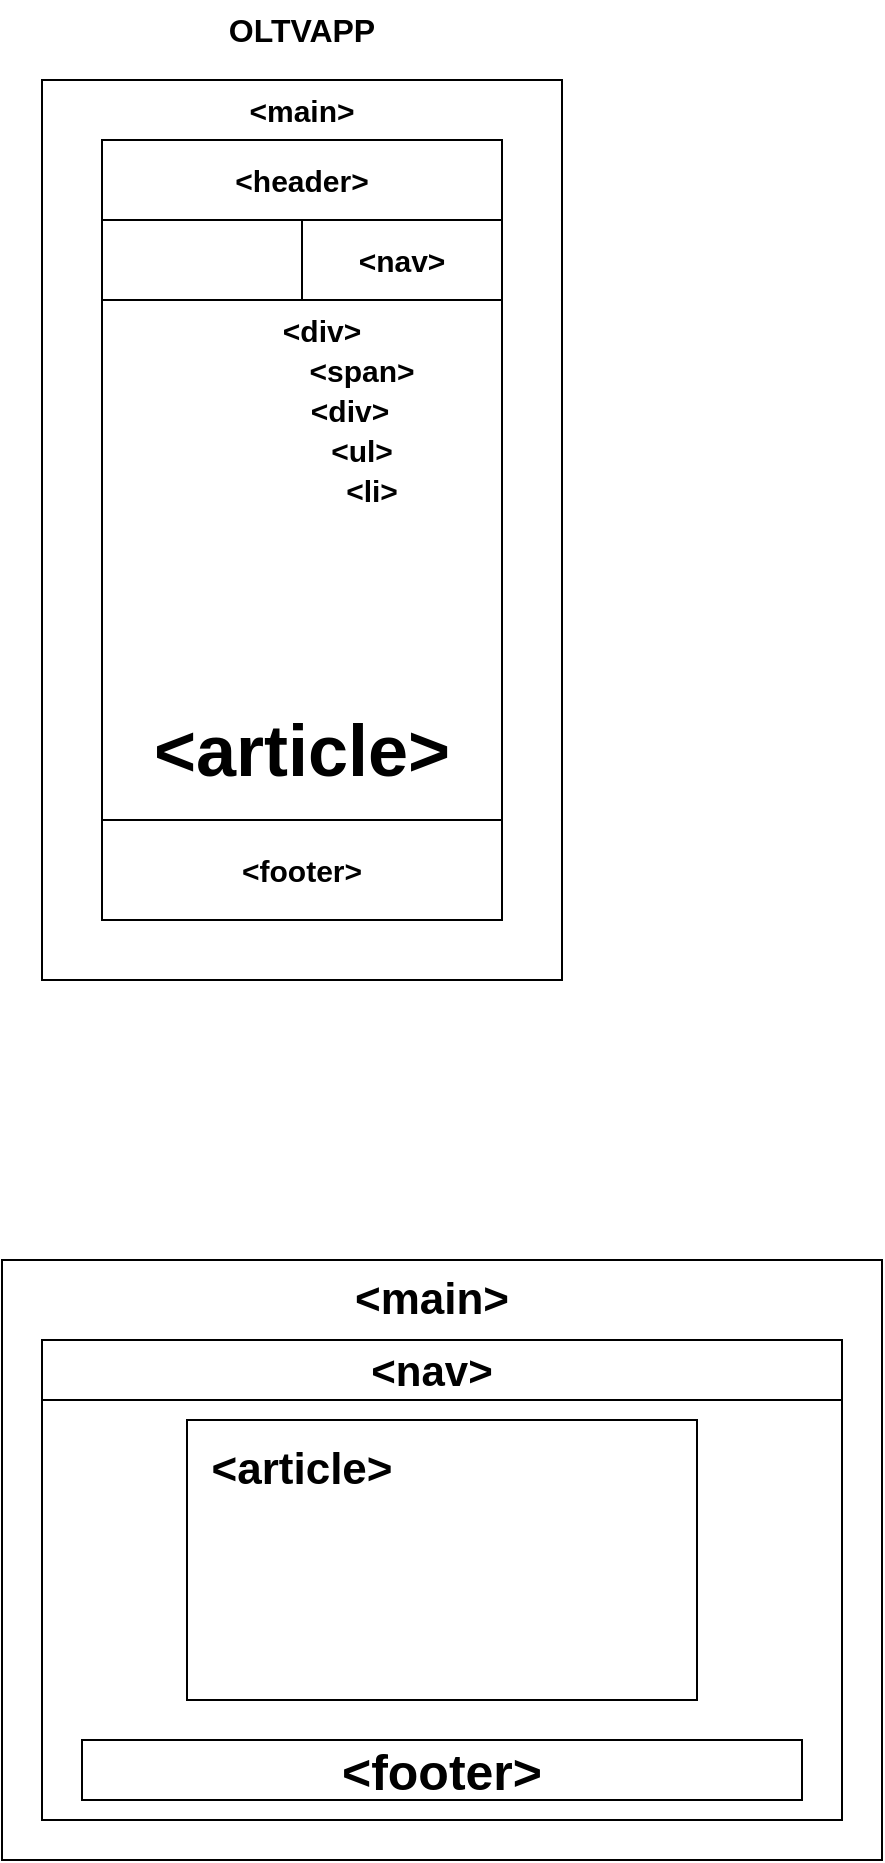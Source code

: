 <mxfile version="21.7.5" type="device">
  <diagram name="1 oldal" id="FoHJtfpk4mD4vQdHSntj">
    <mxGraphModel dx="1050" dy="542" grid="1" gridSize="10" guides="1" tooltips="1" connect="1" arrows="1" fold="1" page="1" pageScale="1" pageWidth="827" pageHeight="1169" math="0" shadow="0">
      <root>
        <mxCell id="0" />
        <mxCell id="1" parent="0" />
        <mxCell id="K2ize6QH4zS8st8_mUGp-2" value="" style="rounded=0;whiteSpace=wrap;html=1;direction=south;" parent="1" vertex="1">
          <mxGeometry x="260" y="70" width="260" height="450" as="geometry" />
        </mxCell>
        <mxCell id="K2ize6QH4zS8st8_mUGp-3" value="" style="rounded=0;whiteSpace=wrap;html=1;direction=south;fontSize=15;" parent="1" vertex="1">
          <mxGeometry x="290" y="100" width="200" height="390" as="geometry" />
        </mxCell>
        <mxCell id="K2ize6QH4zS8st8_mUGp-4" value="&amp;lt;main&amp;gt;" style="text;html=1;strokeColor=none;fillColor=none;align=center;verticalAlign=middle;whiteSpace=wrap;rounded=0;fontSize=15;fontStyle=1" parent="1" vertex="1">
          <mxGeometry x="360" y="70" width="60" height="30" as="geometry" />
        </mxCell>
        <mxCell id="K2ize6QH4zS8st8_mUGp-5" value="&amp;lt;header&amp;gt;" style="rounded=0;whiteSpace=wrap;html=1;fontSize=15;fontStyle=1" parent="1" vertex="1">
          <mxGeometry x="290" y="100" width="200" height="40" as="geometry" />
        </mxCell>
        <mxCell id="K2ize6QH4zS8st8_mUGp-6" value="&amp;lt;nav&amp;gt;" style="rounded=0;whiteSpace=wrap;html=1;fontSize=15;fontStyle=1" parent="1" vertex="1">
          <mxGeometry x="390" y="140" width="100" height="40" as="geometry" />
        </mxCell>
        <mxCell id="K2ize6QH4zS8st8_mUGp-7" value="" style="rounded=0;whiteSpace=wrap;html=1;fontSize=28;fontStyle=1" parent="1" vertex="1">
          <mxGeometry x="290" y="180" width="200" height="260" as="geometry" />
        </mxCell>
        <mxCell id="K2ize6QH4zS8st8_mUGp-8" value="&amp;lt;footer&amp;gt;" style="text;html=1;strokeColor=none;fillColor=none;align=center;verticalAlign=middle;whiteSpace=wrap;rounded=0;fontSize=15;fontStyle=1" parent="1" vertex="1">
          <mxGeometry x="360" y="450" width="60" height="30" as="geometry" />
        </mxCell>
        <mxCell id="K2ize6QH4zS8st8_mUGp-9" value="OLTVAPP" style="text;html=1;strokeColor=none;fillColor=none;align=center;verticalAlign=middle;whiteSpace=wrap;rounded=0;fontSize=16;fontStyle=1" parent="1" vertex="1">
          <mxGeometry x="320" y="30" width="140" height="30" as="geometry" />
        </mxCell>
        <mxCell id="K2ize6QH4zS8st8_mUGp-10" value="&amp;lt;div&amp;gt;" style="text;html=1;strokeColor=none;fillColor=none;align=center;verticalAlign=middle;whiteSpace=wrap;rounded=0;fontSize=15;fontStyle=1" parent="1" vertex="1">
          <mxGeometry x="370" y="180" width="60" height="30" as="geometry" />
        </mxCell>
        <mxCell id="K2ize6QH4zS8st8_mUGp-11" value="&amp;lt;span&amp;gt;" style="text;html=1;strokeColor=none;fillColor=none;align=center;verticalAlign=middle;whiteSpace=wrap;rounded=0;fontSize=15;fontStyle=1" parent="1" vertex="1">
          <mxGeometry x="395" y="200" width="50" height="30" as="geometry" />
        </mxCell>
        <mxCell id="K2ize6QH4zS8st8_mUGp-13" value="&amp;lt;div&amp;gt;" style="text;html=1;strokeColor=none;fillColor=none;align=center;verticalAlign=middle;whiteSpace=wrap;rounded=0;fontSize=15;fontStyle=1" parent="1" vertex="1">
          <mxGeometry x="384" y="220" width="60" height="30" as="geometry" />
        </mxCell>
        <mxCell id="K2ize6QH4zS8st8_mUGp-14" value="&amp;lt;ul&amp;gt;" style="text;html=1;strokeColor=none;fillColor=none;align=center;verticalAlign=middle;whiteSpace=wrap;rounded=0;fontSize=15;fontStyle=1" parent="1" vertex="1">
          <mxGeometry x="390" y="240" width="60" height="30" as="geometry" />
        </mxCell>
        <mxCell id="K2ize6QH4zS8st8_mUGp-15" value="&amp;lt;li&amp;gt;" style="text;html=1;strokeColor=none;fillColor=none;align=center;verticalAlign=middle;whiteSpace=wrap;rounded=0;fontSize=15;fontStyle=1" parent="1" vertex="1">
          <mxGeometry x="395" y="260" width="60" height="30" as="geometry" />
        </mxCell>
        <mxCell id="K2ize6QH4zS8st8_mUGp-16" value="&amp;lt;article&amp;gt;" style="text;html=1;strokeColor=none;fillColor=none;align=center;verticalAlign=middle;whiteSpace=wrap;rounded=0;fontSize=36;fontStyle=1" parent="1" vertex="1">
          <mxGeometry x="290" y="380" width="200" height="50" as="geometry" />
        </mxCell>
        <mxCell id="jU3jEppZw86cVo2aGZwy-1" value="" style="rounded=0;whiteSpace=wrap;html=1;" vertex="1" parent="1">
          <mxGeometry x="240" y="660" width="440" height="300" as="geometry" />
        </mxCell>
        <mxCell id="jU3jEppZw86cVo2aGZwy-2" value="" style="rounded=0;whiteSpace=wrap;html=1;" vertex="1" parent="1">
          <mxGeometry x="260" y="700" width="400" height="240" as="geometry" />
        </mxCell>
        <mxCell id="jU3jEppZw86cVo2aGZwy-3" value="&amp;lt;main&amp;gt;" style="text;html=1;strokeColor=none;fillColor=none;align=center;verticalAlign=middle;whiteSpace=wrap;rounded=0;fontSize=22;fontStyle=1" vertex="1" parent="1">
          <mxGeometry x="420" y="660" width="70" height="40" as="geometry" />
        </mxCell>
        <mxCell id="jU3jEppZw86cVo2aGZwy-4" value="" style="rounded=0;whiteSpace=wrap;html=1;" vertex="1" parent="1">
          <mxGeometry x="260" y="700" width="400" height="30" as="geometry" />
        </mxCell>
        <mxCell id="jU3jEppZw86cVo2aGZwy-5" value="&amp;lt;nav&amp;gt;" style="text;html=1;strokeColor=none;fillColor=none;align=center;verticalAlign=middle;whiteSpace=wrap;rounded=0;fontSize=21;fontStyle=1" vertex="1" parent="1">
          <mxGeometry x="425" y="700" width="60" height="30" as="geometry" />
        </mxCell>
        <mxCell id="jU3jEppZw86cVo2aGZwy-6" value="" style="rounded=0;whiteSpace=wrap;html=1;" vertex="1" parent="1">
          <mxGeometry x="332.5" y="740" width="255" height="140" as="geometry" />
        </mxCell>
        <mxCell id="jU3jEppZw86cVo2aGZwy-7" value="&amp;lt;article&amp;gt;" style="text;html=1;strokeColor=none;fillColor=none;align=center;verticalAlign=middle;whiteSpace=wrap;rounded=0;fontSize=22;fontStyle=1" vertex="1" parent="1">
          <mxGeometry x="360" y="750" width="60" height="30" as="geometry" />
        </mxCell>
        <mxCell id="jU3jEppZw86cVo2aGZwy-8" value="&amp;lt;footer&amp;gt;" style="rounded=0;whiteSpace=wrap;html=1;fontSize=25;fontStyle=1" vertex="1" parent="1">
          <mxGeometry x="280" y="900" width="360" height="30" as="geometry" />
        </mxCell>
      </root>
    </mxGraphModel>
  </diagram>
</mxfile>
